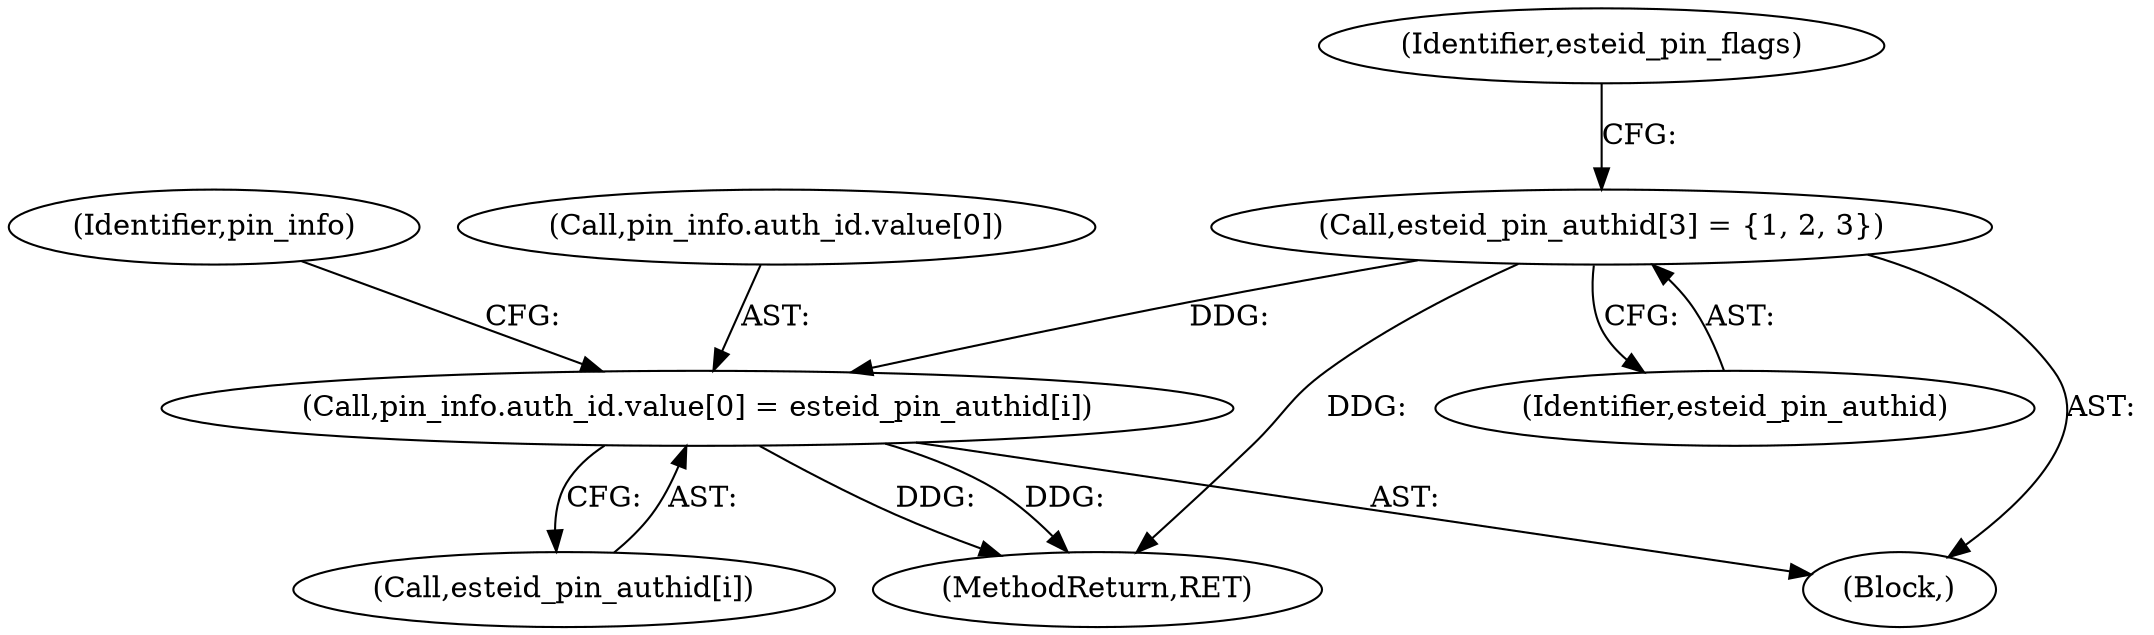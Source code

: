 digraph "0_OpenSC_360e95d45ac4123255a4c796db96337f332160ad#diff-d643a0fa169471dbf2912f4866dc49c5_4@array" {
"1000515" [label="(Call,pin_info.auth_id.value[0] = esteid_pin_authid[i])"];
"1000467" [label="(Call,esteid_pin_authid[3] = {1, 2, 3})"];
"1000471" [label="(Identifier,esteid_pin_flags)"];
"1000523" [label="(Call,esteid_pin_authid[i])"];
"1000528" [label="(Identifier,pin_info)"];
"1000516" [label="(Call,pin_info.auth_id.value[0])"];
"1000468" [label="(Identifier,esteid_pin_authid)"];
"1000515" [label="(Call,pin_info.auth_id.value[0] = esteid_pin_authid[i])"];
"1000467" [label="(Call,esteid_pin_authid[3] = {1, 2, 3})"];
"1000834" [label="(MethodReturn,RET)"];
"1000455" [label="(Block,)"];
"1000515" -> "1000455"  [label="AST: "];
"1000515" -> "1000523"  [label="CFG: "];
"1000516" -> "1000515"  [label="AST: "];
"1000523" -> "1000515"  [label="AST: "];
"1000528" -> "1000515"  [label="CFG: "];
"1000515" -> "1000834"  [label="DDG: "];
"1000515" -> "1000834"  [label="DDG: "];
"1000467" -> "1000515"  [label="DDG: "];
"1000467" -> "1000455"  [label="AST: "];
"1000467" -> "1000468"  [label="CFG: "];
"1000468" -> "1000467"  [label="AST: "];
"1000471" -> "1000467"  [label="CFG: "];
"1000467" -> "1000834"  [label="DDG: "];
}
